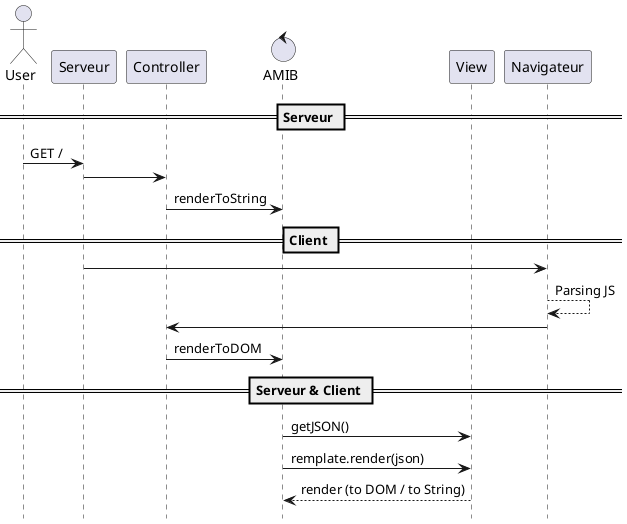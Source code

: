 @startuml
hide footbox
actor User
participant Serveur
participant Controller
control AMIB
participant View
participant Navigateur

== Serveur ==
User -> Serveur : GET /
Serveur -> Controller
Controller -> AMIB : renderToString

== Client ==
Serveur -> Navigateur
Navigateur --> Navigateur : Parsing JS
Navigateur -> Controller
Controller -> AMIB : renderToDOM

== Serveur & Client ==
AMIB -> View : getJSON()
AMIB -> View : remplate.render(json)
AMIB <-- View : render (to DOM / to String)
@enduml

@startuml
package "RecursiveChildrenView" {
    package "OneChildrenWithModelView" {
        package "NoChildrenWithPromiseModelView" {
        }
    }
}
@enduml